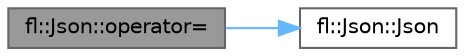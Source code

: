 digraph "fl::Json::operator="
{
 // INTERACTIVE_SVG=YES
 // LATEX_PDF_SIZE
  bgcolor="transparent";
  edge [fontname=Helvetica,fontsize=10,labelfontname=Helvetica,labelfontsize=10];
  node [fontname=Helvetica,fontsize=10,shape=box,height=0.2,width=0.4];
  rankdir="LR";
  Node1 [id="Node000001",label="fl::Json::operator=",height=0.2,width=0.4,color="gray40", fillcolor="grey60", style="filled", fontcolor="black",tooltip=" "];
  Node1 -> Node2 [id="edge1_Node000001_Node000002",color="steelblue1",style="solid",tooltip=" "];
  Node2 [id="Node000002",label="fl::Json::Json",height=0.2,width=0.4,color="grey40", fillcolor="white", style="filled",URL="$d4/d13/classfl_1_1_json_a91ccda816a6cc752c1ce0379579ab2f7.html#a91ccda816a6cc752c1ce0379579ab2f7",tooltip=" "];
}
